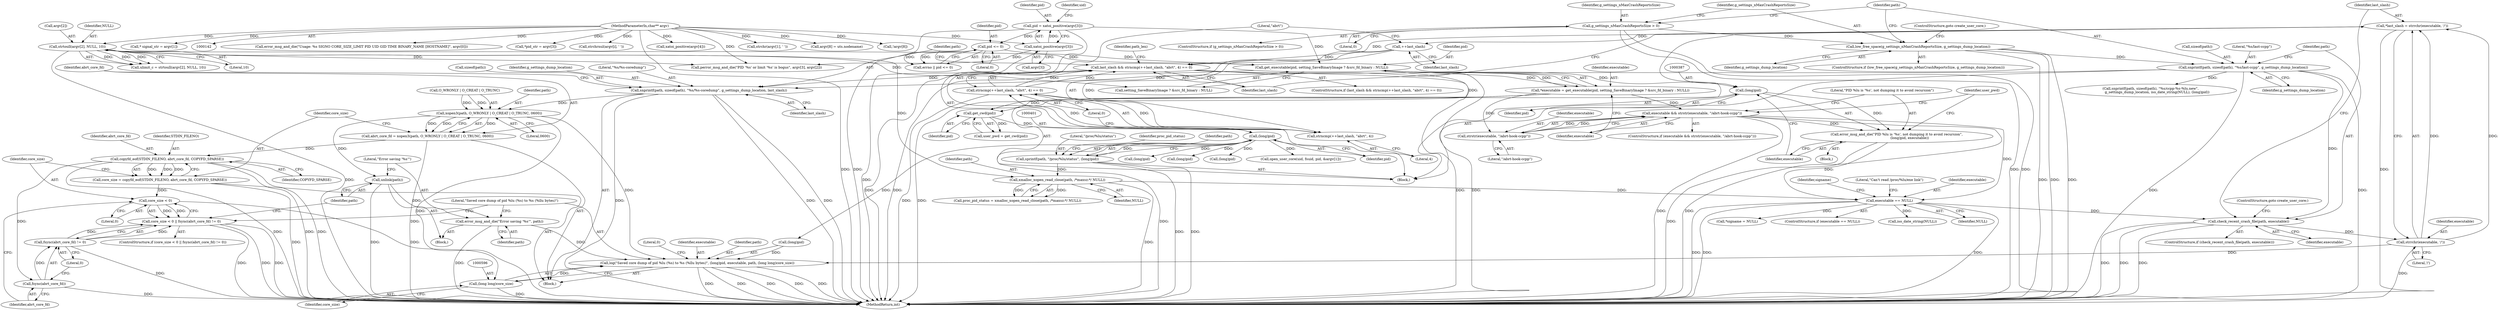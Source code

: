 digraph "0_abrt_80408e9e24a1c10f85fd969e1853e0f192157f92_0@API" {
"1000532" [label="(Call,*last_slash = strrchr(executable, '/'))"];
"1000534" [label="(Call,strrchr(executable, '/'))"];
"1000526" [label="(Call,check_recent_crash_file(path, executable))"];
"1000519" [label="(Call,snprintf(path, sizeof(path), \"%s/last-ccpp\", g_settings_dump_location))"];
"1000515" [label="(Call,low_free_space(g_settings_nMaxCrashReportsSize, g_settings_dump_location))"];
"1000510" [label="(Call,g_settings_nMaxCrashReportsSize > 0)"];
"1000453" [label="(Call,executable == NULL)"];
"1000384" [label="(Call,error_msg_and_die(\"PID %lu is '%s', not dumping it to avoid recursion\",\n                        (long)pid, executable))"];
"1000386" [label="(Call,(long)pid)"];
"1000370" [label="(Call,get_executable(pid, setting_SaveBinaryImage ? &src_fd_binary : NULL))"];
"1000317" [label="(Call,pid <= 0)"];
"1000301" [label="(Call,pid = xatoi_positive(argv[3]))"];
"1000303" [label="(Call,xatoi_positive(argv[3]))"];
"1000144" [label="(MethodParameterIn,char** argv)"];
"1000270" [label="(Call,strtoull(argv[2], NULL, 10))"];
"1000378" [label="(Call,executable && strstr(executable, \"/abrt-hook-ccpp\"))"];
"1000368" [label="(Call,*executable = get_executable(pid, setting_SaveBinaryImage ? &src_fd_binary : NULL))"];
"1000380" [label="(Call,strstr(executable, \"/abrt-hook-ccpp\"))"];
"1000405" [label="(Call,xmalloc_xopen_read_close(path, /*maxsz:*/ NULL))"];
"1000397" [label="(Call,sprintf(path, \"/proc/%lu/status\", (long)pid))"];
"1000400" [label="(Call,(long)pid)"];
"1000392" [label="(Call,get_cwd(pid))"];
"1000538" [label="(Call,last_slash && strncmp(++last_slash, \"abrt\", 4) == 0)"];
"1000548" [label="(Call,snprintf(path, sizeof(path), \"%s/%s-coredump\", g_settings_dump_location, last_slash))"];
"1000558" [label="(Call,xopen3(path, O_WRONLY | O_CREAT | O_TRUNC, 0600))"];
"1000556" [label="(Call,abrt_core_fd = xopen3(path, O_WRONLY | O_CREAT | O_TRUNC, 0600))"];
"1000569" [label="(Call,copyfd_eof(STDIN_FILENO, abrt_core_fd, COPYFD_SPARSE))"];
"1000567" [label="(Call,core_size = copyfd_eof(STDIN_FILENO, abrt_core_fd, COPYFD_SPARSE))"];
"1000575" [label="(Call,core_size < 0)"];
"1000574" [label="(Call,core_size < 0 || fsync(abrt_core_fd) != 0)"];
"1000595" [label="(Call,(long long)core_size)"];
"1000588" [label="(Call,log(\"Saved core dump of pid %lu (%s) to %s (%llu bytes)\", (long)pid, executable, path, (long long)core_size))"];
"1000579" [label="(Call,fsync(abrt_core_fd))"];
"1000578" [label="(Call,fsync(abrt_core_fd) != 0)"];
"1000583" [label="(Call,unlink(path))"];
"1000585" [label="(Call,error_msg_and_die(\"Error saving '%s'\", path))"];
"1000542" [label="(Call,++last_slash)"];
"1000541" [label="(Call,strncmp(++last_slash, \"abrt\", 4))"];
"1000540" [label="(Call,strncmp(++last_slash, \"abrt\", 4) == 0)"];
"1000509" [label="(ControlStructure,if (g_settings_nMaxCrashReportsSize > 0))"];
"1000393" [label="(Identifier,pid)"];
"1000397" [label="(Call,sprintf(path, \"/proc/%lu/status\", (long)pid))"];
"1000537" [label="(ControlStructure,if (last_slash && strncmp(++last_slash, \"abrt\", 4) == 0))"];
"1000521" [label="(Call,sizeof(path))"];
"1000403" [label="(Call,proc_pid_status = xmalloc_xopen_read_close(path, /*maxsz:*/ NULL))"];
"1000171" [label="(Call,error_msg_and_die(\"Usage: %s SIGNO CORE_SIZE_LIMIT PID UID GID TIME BINARY_NAME [HOSTNAME]\", argv[0]))"];
"1000378" [label="(Call,executable && strstr(executable, \"/abrt-hook-ccpp\"))"];
"1000594" [label="(Identifier,path)"];
"1000541" [label="(Call,strncmp(++last_slash, \"abrt\", 4))"];
"1000611" [label="(Call,(long)pid)"];
"1000603" [label="(Call,snprintf(path, sizeof(path), \"%s/ccpp-%s-%lu.new\",\n            g_settings_dump_location, iso_date_string(NULL), (long)pid))"];
"1000580" [label="(Identifier,abrt_core_fd)"];
"1000590" [label="(Call,(long)pid)"];
"1001171" [label="(Call,(long)pid)"];
"1000512" [label="(Literal,0)"];
"1000523" [label="(Literal,\"%s/last-ccpp\")"];
"1000539" [label="(Identifier,last_slash)"];
"1000544" [label="(Literal,\"abrt\")"];
"1000534" [label="(Call,strrchr(executable, '/'))"];
"1000380" [label="(Call,strstr(executable, \"/abrt-hook-ccpp\"))"];
"1000370" [label="(Call,get_executable(pid, setting_SaveBinaryImage ? &src_fd_binary : NULL))"];
"1000319" [label="(Literal,0)"];
"1000295" [label="(Call,*pid_str = argv[3])"];
"1000510" [label="(Call,g_settings_nMaxCrashReportsSize > 0)"];
"1000516" [label="(Identifier,g_settings_nMaxCrashReportsSize)"];
"1000368" [label="(Call,*executable = get_executable(pid, setting_SaveBinaryImage ? &src_fd_binary : NULL))"];
"1000569" [label="(Call,copyfd_eof(STDIN_FILENO, abrt_core_fd, COPYFD_SPARSE))"];
"1000586" [label="(Literal,\"Error saving '%s'\")"];
"1000599" [label="(Literal,0)"];
"1000384" [label="(Call,error_msg_and_die(\"PID %lu is '%s', not dumping it to avoid recursion\",\n                        (long)pid, executable))"];
"1000573" [label="(ControlStructure,if (core_size < 0 || fsync(abrt_core_fd) != 0))"];
"1000271" [label="(Call,argv[2])"];
"1000570" [label="(Identifier,STDIN_FILENO)"];
"1000392" [label="(Call,get_cwd(pid))"];
"1000525" [label="(ControlStructure,if (check_recent_crash_file(path, executable)))"];
"1000553" [label="(Identifier,g_settings_dump_location)"];
"1000371" [label="(Identifier,pid)"];
"1000515" [label="(Call,low_free_space(g_settings_nMaxCrashReportsSize, g_settings_dump_location))"];
"1000405" [label="(Call,xmalloc_xopen_read_close(path, /*maxsz:*/ NULL))"];
"1000533" [label="(Identifier,last_slash)"];
"1000517" [label="(Identifier,g_settings_dump_location)"];
"1000560" [label="(Call,O_WRONLY | O_CREAT | O_TRUNC)"];
"1001180" [label="(MethodReturn,int)"];
"1000511" [label="(Identifier,g_settings_nMaxCrashReportsSize)"];
"1000582" [label="(Block,)"];
"1000406" [label="(Identifier,path)"];
"1000196" [label="(Call,strchrnul(argv[i], ' '))"];
"1000593" [label="(Identifier,executable)"];
"1000465" [label="(Identifier,signame)"];
"1000386" [label="(Call,(long)pid)"];
"1000545" [label="(Literal,4)"];
"1000588" [label="(Call,log(\"Saved core dump of pid %lu (%s) to %s (%llu bytes)\", (long)pid, executable, path, (long long)core_size))"];
"1000559" [label="(Identifier,path)"];
"1000602" [label="(Identifier,path_len)"];
"1000518" [label="(ControlStructure,goto create_user_core;)"];
"1000379" [label="(Identifier,executable)"];
"1000546" [label="(Literal,0)"];
"1000310" [label="(Call,xatoi_positive(argv[4]))"];
"1000400" [label="(Call,(long)pid)"];
"1000388" [label="(Identifier,pid)"];
"1000572" [label="(Identifier,COPYFD_SPARSE)"];
"1000383" [label="(Block,)"];
"1000464" [label="(Call,*signame = NULL)"];
"1000557" [label="(Identifier,abrt_core_fd)"];
"1000579" [label="(Call,fsync(abrt_core_fd))"];
"1000576" [label="(Identifier,core_size)"];
"1000317" [label="(Call,pid <= 0)"];
"1000177" [label="(Call,strchr(argv[1], ' '))"];
"1000270" [label="(Call,strtoull(argv[2], NULL, 10))"];
"1000552" [label="(Literal,\"%s/%s-coredump\")"];
"1000459" [label="(Call,(long)pid)"];
"1000540" [label="(Call,strncmp(++last_slash, \"abrt\", 4) == 0)"];
"1000321" [label="(Call,perror_msg_and_die(\"PID '%s' or limit '%s' is bogus\", argv[3], argv[2]))"];
"1000578" [label="(Call,fsync(abrt_core_fd) != 0)"];
"1000390" [label="(Call,user_pwd = get_cwd(pid))"];
"1000399" [label="(Literal,\"/proc/%lu/status\")"];
"1000574" [label="(Call,core_size < 0 || fsync(abrt_core_fd) != 0)"];
"1000585" [label="(Call,error_msg_and_die(\"Error saving '%s'\", path))"];
"1000382" [label="(Literal,\"/abrt-hook-ccpp\")"];
"1000389" [label="(Identifier,executable)"];
"1000565" [label="(Literal,0600)"];
"1000571" [label="(Identifier,abrt_core_fd)"];
"1000514" [label="(ControlStructure,if (low_free_space(g_settings_nMaxCrashReportsSize, g_settings_dump_location)))"];
"1000535" [label="(Identifier,executable)"];
"1000567" [label="(Call,core_size = copyfd_eof(STDIN_FILENO, abrt_core_fd, COPYFD_SPARSE))"];
"1000550" [label="(Call,sizeof(path))"];
"1000587" [label="(Identifier,path)"];
"1000520" [label="(Identifier,path)"];
"1000407" [label="(Identifier,NULL)"];
"1000542" [label="(Call,++last_slash)"];
"1000458" [label="(Literal,\"Can't read /proc/%lu/exe link\")"];
"1000568" [label="(Identifier,core_size)"];
"1000543" [label="(Identifier,last_slash)"];
"1000556" [label="(Call,abrt_core_fd = xopen3(path, O_WRONLY | O_CREAT | O_TRUNC, 0600))"];
"1000452" [label="(ControlStructure,if (executable == NULL))"];
"1000581" [label="(Literal,0)"];
"1000519" [label="(Call,snprintf(path, sizeof(path), \"%s/last-ccpp\", g_settings_dump_location))"];
"1000575" [label="(Call,core_size < 0)"];
"1000381" [label="(Identifier,executable)"];
"1000548" [label="(Call,snprintf(path, sizeof(path), \"%s/%s-coredump\", g_settings_dump_location, last_slash))"];
"1000538" [label="(Call,last_slash && strncmp(++last_slash, \"abrt\", 4) == 0)"];
"1000453" [label="(Call,executable == NULL)"];
"1000527" [label="(Identifier,path)"];
"1000354" [label="(Call,argv[8] = uts.nodename)"];
"1000558" [label="(Call,xopen3(path, O_WRONLY | O_CREAT | O_TRUNC, 0600))"];
"1000524" [label="(Identifier,g_settings_dump_location)"];
"1000536" [label="(Literal,'/')"];
"1000549" [label="(Identifier,path)"];
"1000597" [label="(Identifier,core_size)"];
"1000404" [label="(Identifier,proc_pid_status)"];
"1000315" [label="(Call,errno || pid <= 0)"];
"1000369" [label="(Identifier,executable)"];
"1000145" [label="(Block,)"];
"1000532" [label="(Call,*last_slash = strrchr(executable, '/'))"];
"1000583" [label="(Call,unlink(path))"];
"1000302" [label="(Identifier,pid)"];
"1000547" [label="(Block,)"];
"1000318" [label="(Identifier,pid)"];
"1000609" [label="(Call,iso_date_string(NULL))"];
"1000144" [label="(MethodParameterIn,char** argv)"];
"1000444" [label="(Call,open_user_core(uid, fsuid, pid, &argv[1]))"];
"1000304" [label="(Call,argv[3])"];
"1000595" [label="(Call,(long long)core_size)"];
"1000268" [label="(Call,ulimit_c = strtoull(argv[2], NULL, 10))"];
"1000275" [label="(Literal,10)"];
"1000526" [label="(Call,check_recent_crash_file(path, executable))"];
"1000346" [label="(Call,!argv[8])"];
"1000530" [label="(ControlStructure,goto create_user_core;)"];
"1000257" [label="(Call,* signal_str = argv[1])"];
"1000303" [label="(Call,xatoi_positive(argv[3]))"];
"1000372" [label="(Call,setting_SaveBinaryImage ? &src_fd_binary : NULL)"];
"1000402" [label="(Identifier,pid)"];
"1000528" [label="(Identifier,executable)"];
"1000455" [label="(Identifier,NULL)"];
"1000398" [label="(Identifier,path)"];
"1000454" [label="(Identifier,executable)"];
"1000554" [label="(Identifier,last_slash)"];
"1000309" [label="(Identifier,uid)"];
"1000391" [label="(Identifier,user_pwd)"];
"1000301" [label="(Call,pid = xatoi_positive(argv[3]))"];
"1000385" [label="(Literal,\"PID %lu is '%s', not dumping it to avoid recursion\")"];
"1000589" [label="(Literal,\"Saved core dump of pid %lu (%s) to %s (%llu bytes)\")"];
"1000377" [label="(ControlStructure,if (executable && strstr(executable, \"/abrt-hook-ccpp\")))"];
"1000577" [label="(Literal,0)"];
"1000584" [label="(Identifier,path)"];
"1000274" [label="(Identifier,NULL)"];
"1000532" -> "1000145"  [label="AST: "];
"1000532" -> "1000534"  [label="CFG: "];
"1000533" -> "1000532"  [label="AST: "];
"1000534" -> "1000532"  [label="AST: "];
"1000539" -> "1000532"  [label="CFG: "];
"1000532" -> "1001180"  [label="DDG: "];
"1000534" -> "1000532"  [label="DDG: "];
"1000534" -> "1000532"  [label="DDG: "];
"1000532" -> "1000538"  [label="DDG: "];
"1000532" -> "1000542"  [label="DDG: "];
"1000534" -> "1000536"  [label="CFG: "];
"1000535" -> "1000534"  [label="AST: "];
"1000536" -> "1000534"  [label="AST: "];
"1000534" -> "1001180"  [label="DDG: "];
"1000526" -> "1000534"  [label="DDG: "];
"1000534" -> "1000588"  [label="DDG: "];
"1000526" -> "1000525"  [label="AST: "];
"1000526" -> "1000528"  [label="CFG: "];
"1000527" -> "1000526"  [label="AST: "];
"1000528" -> "1000526"  [label="AST: "];
"1000530" -> "1000526"  [label="CFG: "];
"1000533" -> "1000526"  [label="CFG: "];
"1000526" -> "1001180"  [label="DDG: "];
"1000526" -> "1001180"  [label="DDG: "];
"1000526" -> "1001180"  [label="DDG: "];
"1000519" -> "1000526"  [label="DDG: "];
"1000453" -> "1000526"  [label="DDG: "];
"1000519" -> "1000145"  [label="AST: "];
"1000519" -> "1000524"  [label="CFG: "];
"1000520" -> "1000519"  [label="AST: "];
"1000521" -> "1000519"  [label="AST: "];
"1000523" -> "1000519"  [label="AST: "];
"1000524" -> "1000519"  [label="AST: "];
"1000527" -> "1000519"  [label="CFG: "];
"1000519" -> "1001180"  [label="DDG: "];
"1000519" -> "1001180"  [label="DDG: "];
"1000515" -> "1000519"  [label="DDG: "];
"1000519" -> "1000548"  [label="DDG: "];
"1000519" -> "1000603"  [label="DDG: "];
"1000515" -> "1000514"  [label="AST: "];
"1000515" -> "1000517"  [label="CFG: "];
"1000516" -> "1000515"  [label="AST: "];
"1000517" -> "1000515"  [label="AST: "];
"1000518" -> "1000515"  [label="CFG: "];
"1000520" -> "1000515"  [label="CFG: "];
"1000515" -> "1001180"  [label="DDG: "];
"1000515" -> "1001180"  [label="DDG: "];
"1000515" -> "1001180"  [label="DDG: "];
"1000510" -> "1000515"  [label="DDG: "];
"1000510" -> "1000509"  [label="AST: "];
"1000510" -> "1000512"  [label="CFG: "];
"1000511" -> "1000510"  [label="AST: "];
"1000512" -> "1000510"  [label="AST: "];
"1000516" -> "1000510"  [label="CFG: "];
"1000520" -> "1000510"  [label="CFG: "];
"1000510" -> "1001180"  [label="DDG: "];
"1000510" -> "1001180"  [label="DDG: "];
"1000453" -> "1000452"  [label="AST: "];
"1000453" -> "1000455"  [label="CFG: "];
"1000454" -> "1000453"  [label="AST: "];
"1000455" -> "1000453"  [label="AST: "];
"1000458" -> "1000453"  [label="CFG: "];
"1000465" -> "1000453"  [label="CFG: "];
"1000453" -> "1001180"  [label="DDG: "];
"1000453" -> "1001180"  [label="DDG: "];
"1000453" -> "1001180"  [label="DDG: "];
"1000384" -> "1000453"  [label="DDG: "];
"1000378" -> "1000453"  [label="DDG: "];
"1000405" -> "1000453"  [label="DDG: "];
"1000453" -> "1000464"  [label="DDG: "];
"1000453" -> "1000609"  [label="DDG: "];
"1000384" -> "1000383"  [label="AST: "];
"1000384" -> "1000389"  [label="CFG: "];
"1000385" -> "1000384"  [label="AST: "];
"1000386" -> "1000384"  [label="AST: "];
"1000389" -> "1000384"  [label="AST: "];
"1000391" -> "1000384"  [label="CFG: "];
"1000384" -> "1001180"  [label="DDG: "];
"1000386" -> "1000384"  [label="DDG: "];
"1000378" -> "1000384"  [label="DDG: "];
"1000386" -> "1000388"  [label="CFG: "];
"1000387" -> "1000386"  [label="AST: "];
"1000388" -> "1000386"  [label="AST: "];
"1000389" -> "1000386"  [label="CFG: "];
"1000370" -> "1000386"  [label="DDG: "];
"1000386" -> "1000392"  [label="DDG: "];
"1000370" -> "1000368"  [label="AST: "];
"1000370" -> "1000372"  [label="CFG: "];
"1000371" -> "1000370"  [label="AST: "];
"1000372" -> "1000370"  [label="AST: "];
"1000368" -> "1000370"  [label="CFG: "];
"1000370" -> "1001180"  [label="DDG: "];
"1000370" -> "1000368"  [label="DDG: "];
"1000370" -> "1000368"  [label="DDG: "];
"1000317" -> "1000370"  [label="DDG: "];
"1000301" -> "1000370"  [label="DDG: "];
"1000270" -> "1000370"  [label="DDG: "];
"1000370" -> "1000392"  [label="DDG: "];
"1000317" -> "1000315"  [label="AST: "];
"1000317" -> "1000319"  [label="CFG: "];
"1000318" -> "1000317"  [label="AST: "];
"1000319" -> "1000317"  [label="AST: "];
"1000315" -> "1000317"  [label="CFG: "];
"1000317" -> "1000315"  [label="DDG: "];
"1000317" -> "1000315"  [label="DDG: "];
"1000301" -> "1000317"  [label="DDG: "];
"1000301" -> "1000145"  [label="AST: "];
"1000301" -> "1000303"  [label="CFG: "];
"1000302" -> "1000301"  [label="AST: "];
"1000303" -> "1000301"  [label="AST: "];
"1000309" -> "1000301"  [label="CFG: "];
"1000301" -> "1001180"  [label="DDG: "];
"1000303" -> "1000301"  [label="DDG: "];
"1000303" -> "1000304"  [label="CFG: "];
"1000304" -> "1000303"  [label="AST: "];
"1000303" -> "1001180"  [label="DDG: "];
"1000144" -> "1000303"  [label="DDG: "];
"1000303" -> "1000321"  [label="DDG: "];
"1000144" -> "1000142"  [label="AST: "];
"1000144" -> "1001180"  [label="DDG: "];
"1000144" -> "1000171"  [label="DDG: "];
"1000144" -> "1000177"  [label="DDG: "];
"1000144" -> "1000196"  [label="DDG: "];
"1000144" -> "1000257"  [label="DDG: "];
"1000144" -> "1000270"  [label="DDG: "];
"1000144" -> "1000295"  [label="DDG: "];
"1000144" -> "1000310"  [label="DDG: "];
"1000144" -> "1000321"  [label="DDG: "];
"1000144" -> "1000346"  [label="DDG: "];
"1000144" -> "1000354"  [label="DDG: "];
"1000270" -> "1000268"  [label="AST: "];
"1000270" -> "1000275"  [label="CFG: "];
"1000271" -> "1000270"  [label="AST: "];
"1000274" -> "1000270"  [label="AST: "];
"1000275" -> "1000270"  [label="AST: "];
"1000268" -> "1000270"  [label="CFG: "];
"1000270" -> "1001180"  [label="DDG: "];
"1000270" -> "1000268"  [label="DDG: "];
"1000270" -> "1000268"  [label="DDG: "];
"1000270" -> "1000268"  [label="DDG: "];
"1000270" -> "1000321"  [label="DDG: "];
"1000270" -> "1000372"  [label="DDG: "];
"1000270" -> "1000405"  [label="DDG: "];
"1000378" -> "1000377"  [label="AST: "];
"1000378" -> "1000379"  [label="CFG: "];
"1000378" -> "1000380"  [label="CFG: "];
"1000379" -> "1000378"  [label="AST: "];
"1000380" -> "1000378"  [label="AST: "];
"1000385" -> "1000378"  [label="CFG: "];
"1000391" -> "1000378"  [label="CFG: "];
"1000378" -> "1001180"  [label="DDG: "];
"1000378" -> "1001180"  [label="DDG: "];
"1000368" -> "1000378"  [label="DDG: "];
"1000380" -> "1000378"  [label="DDG: "];
"1000380" -> "1000378"  [label="DDG: "];
"1000368" -> "1000145"  [label="AST: "];
"1000369" -> "1000368"  [label="AST: "];
"1000379" -> "1000368"  [label="CFG: "];
"1000368" -> "1001180"  [label="DDG: "];
"1000368" -> "1000380"  [label="DDG: "];
"1000380" -> "1000382"  [label="CFG: "];
"1000381" -> "1000380"  [label="AST: "];
"1000382" -> "1000380"  [label="AST: "];
"1000405" -> "1000403"  [label="AST: "];
"1000405" -> "1000407"  [label="CFG: "];
"1000406" -> "1000405"  [label="AST: "];
"1000407" -> "1000405"  [label="AST: "];
"1000403" -> "1000405"  [label="CFG: "];
"1000405" -> "1001180"  [label="DDG: "];
"1000405" -> "1000403"  [label="DDG: "];
"1000405" -> "1000403"  [label="DDG: "];
"1000397" -> "1000405"  [label="DDG: "];
"1000397" -> "1000145"  [label="AST: "];
"1000397" -> "1000400"  [label="CFG: "];
"1000398" -> "1000397"  [label="AST: "];
"1000399" -> "1000397"  [label="AST: "];
"1000400" -> "1000397"  [label="AST: "];
"1000404" -> "1000397"  [label="CFG: "];
"1000397" -> "1001180"  [label="DDG: "];
"1000397" -> "1001180"  [label="DDG: "];
"1000400" -> "1000397"  [label="DDG: "];
"1000400" -> "1000402"  [label="CFG: "];
"1000401" -> "1000400"  [label="AST: "];
"1000402" -> "1000400"  [label="AST: "];
"1000400" -> "1001180"  [label="DDG: "];
"1000392" -> "1000400"  [label="DDG: "];
"1000400" -> "1000444"  [label="DDG: "];
"1000400" -> "1000459"  [label="DDG: "];
"1000400" -> "1000590"  [label="DDG: "];
"1000400" -> "1000611"  [label="DDG: "];
"1000400" -> "1001171"  [label="DDG: "];
"1000392" -> "1000390"  [label="AST: "];
"1000392" -> "1000393"  [label="CFG: "];
"1000393" -> "1000392"  [label="AST: "];
"1000390" -> "1000392"  [label="CFG: "];
"1000392" -> "1000390"  [label="DDG: "];
"1000538" -> "1000537"  [label="AST: "];
"1000538" -> "1000539"  [label="CFG: "];
"1000538" -> "1000540"  [label="CFG: "];
"1000539" -> "1000538"  [label="AST: "];
"1000540" -> "1000538"  [label="AST: "];
"1000549" -> "1000538"  [label="CFG: "];
"1000602" -> "1000538"  [label="CFG: "];
"1000538" -> "1001180"  [label="DDG: "];
"1000538" -> "1001180"  [label="DDG: "];
"1000538" -> "1001180"  [label="DDG: "];
"1000542" -> "1000538"  [label="DDG: "];
"1000540" -> "1000538"  [label="DDG: "];
"1000540" -> "1000538"  [label="DDG: "];
"1000538" -> "1000548"  [label="DDG: "];
"1000548" -> "1000547"  [label="AST: "];
"1000548" -> "1000554"  [label="CFG: "];
"1000549" -> "1000548"  [label="AST: "];
"1000550" -> "1000548"  [label="AST: "];
"1000552" -> "1000548"  [label="AST: "];
"1000553" -> "1000548"  [label="AST: "];
"1000554" -> "1000548"  [label="AST: "];
"1000557" -> "1000548"  [label="CFG: "];
"1000548" -> "1001180"  [label="DDG: "];
"1000548" -> "1001180"  [label="DDG: "];
"1000548" -> "1001180"  [label="DDG: "];
"1000548" -> "1000558"  [label="DDG: "];
"1000558" -> "1000556"  [label="AST: "];
"1000558" -> "1000565"  [label="CFG: "];
"1000559" -> "1000558"  [label="AST: "];
"1000560" -> "1000558"  [label="AST: "];
"1000565" -> "1000558"  [label="AST: "];
"1000556" -> "1000558"  [label="CFG: "];
"1000558" -> "1001180"  [label="DDG: "];
"1000558" -> "1000556"  [label="DDG: "];
"1000558" -> "1000556"  [label="DDG: "];
"1000558" -> "1000556"  [label="DDG: "];
"1000560" -> "1000558"  [label="DDG: "];
"1000560" -> "1000558"  [label="DDG: "];
"1000558" -> "1000583"  [label="DDG: "];
"1000558" -> "1000588"  [label="DDG: "];
"1000556" -> "1000547"  [label="AST: "];
"1000557" -> "1000556"  [label="AST: "];
"1000568" -> "1000556"  [label="CFG: "];
"1000556" -> "1001180"  [label="DDG: "];
"1000556" -> "1000569"  [label="DDG: "];
"1000569" -> "1000567"  [label="AST: "];
"1000569" -> "1000572"  [label="CFG: "];
"1000570" -> "1000569"  [label="AST: "];
"1000571" -> "1000569"  [label="AST: "];
"1000572" -> "1000569"  [label="AST: "];
"1000567" -> "1000569"  [label="CFG: "];
"1000569" -> "1001180"  [label="DDG: "];
"1000569" -> "1001180"  [label="DDG: "];
"1000569" -> "1001180"  [label="DDG: "];
"1000569" -> "1000567"  [label="DDG: "];
"1000569" -> "1000567"  [label="DDG: "];
"1000569" -> "1000567"  [label="DDG: "];
"1000569" -> "1000579"  [label="DDG: "];
"1000567" -> "1000547"  [label="AST: "];
"1000568" -> "1000567"  [label="AST: "];
"1000576" -> "1000567"  [label="CFG: "];
"1000567" -> "1001180"  [label="DDG: "];
"1000567" -> "1000575"  [label="DDG: "];
"1000575" -> "1000574"  [label="AST: "];
"1000575" -> "1000577"  [label="CFG: "];
"1000576" -> "1000575"  [label="AST: "];
"1000577" -> "1000575"  [label="AST: "];
"1000580" -> "1000575"  [label="CFG: "];
"1000574" -> "1000575"  [label="CFG: "];
"1000575" -> "1000574"  [label="DDG: "];
"1000575" -> "1000574"  [label="DDG: "];
"1000575" -> "1000595"  [label="DDG: "];
"1000574" -> "1000573"  [label="AST: "];
"1000574" -> "1000578"  [label="CFG: "];
"1000578" -> "1000574"  [label="AST: "];
"1000584" -> "1000574"  [label="CFG: "];
"1000589" -> "1000574"  [label="CFG: "];
"1000574" -> "1001180"  [label="DDG: "];
"1000574" -> "1001180"  [label="DDG: "];
"1000574" -> "1001180"  [label="DDG: "];
"1000578" -> "1000574"  [label="DDG: "];
"1000578" -> "1000574"  [label="DDG: "];
"1000595" -> "1000588"  [label="AST: "];
"1000595" -> "1000597"  [label="CFG: "];
"1000596" -> "1000595"  [label="AST: "];
"1000597" -> "1000595"  [label="AST: "];
"1000588" -> "1000595"  [label="CFG: "];
"1000595" -> "1001180"  [label="DDG: "];
"1000595" -> "1000588"  [label="DDG: "];
"1000588" -> "1000547"  [label="AST: "];
"1000589" -> "1000588"  [label="AST: "];
"1000590" -> "1000588"  [label="AST: "];
"1000593" -> "1000588"  [label="AST: "];
"1000594" -> "1000588"  [label="AST: "];
"1000599" -> "1000588"  [label="CFG: "];
"1000588" -> "1001180"  [label="DDG: "];
"1000588" -> "1001180"  [label="DDG: "];
"1000588" -> "1001180"  [label="DDG: "];
"1000588" -> "1001180"  [label="DDG: "];
"1000588" -> "1001180"  [label="DDG: "];
"1000590" -> "1000588"  [label="DDG: "];
"1000585" -> "1000588"  [label="DDG: "];
"1000579" -> "1000578"  [label="AST: "];
"1000579" -> "1000580"  [label="CFG: "];
"1000580" -> "1000579"  [label="AST: "];
"1000581" -> "1000579"  [label="CFG: "];
"1000579" -> "1001180"  [label="DDG: "];
"1000579" -> "1000578"  [label="DDG: "];
"1000578" -> "1000581"  [label="CFG: "];
"1000581" -> "1000578"  [label="AST: "];
"1000578" -> "1001180"  [label="DDG: "];
"1000583" -> "1000582"  [label="AST: "];
"1000583" -> "1000584"  [label="CFG: "];
"1000584" -> "1000583"  [label="AST: "];
"1000586" -> "1000583"  [label="CFG: "];
"1000583" -> "1001180"  [label="DDG: "];
"1000583" -> "1000585"  [label="DDG: "];
"1000585" -> "1000582"  [label="AST: "];
"1000585" -> "1000587"  [label="CFG: "];
"1000586" -> "1000585"  [label="AST: "];
"1000587" -> "1000585"  [label="AST: "];
"1000589" -> "1000585"  [label="CFG: "];
"1000585" -> "1001180"  [label="DDG: "];
"1000542" -> "1000541"  [label="AST: "];
"1000542" -> "1000543"  [label="CFG: "];
"1000543" -> "1000542"  [label="AST: "];
"1000544" -> "1000542"  [label="CFG: "];
"1000542" -> "1000541"  [label="DDG: "];
"1000541" -> "1000540"  [label="AST: "];
"1000541" -> "1000545"  [label="CFG: "];
"1000544" -> "1000541"  [label="AST: "];
"1000545" -> "1000541"  [label="AST: "];
"1000546" -> "1000541"  [label="CFG: "];
"1000541" -> "1000540"  [label="DDG: "];
"1000541" -> "1000540"  [label="DDG: "];
"1000540" -> "1000546"  [label="CFG: "];
"1000546" -> "1000540"  [label="AST: "];
"1000540" -> "1001180"  [label="DDG: "];
}
